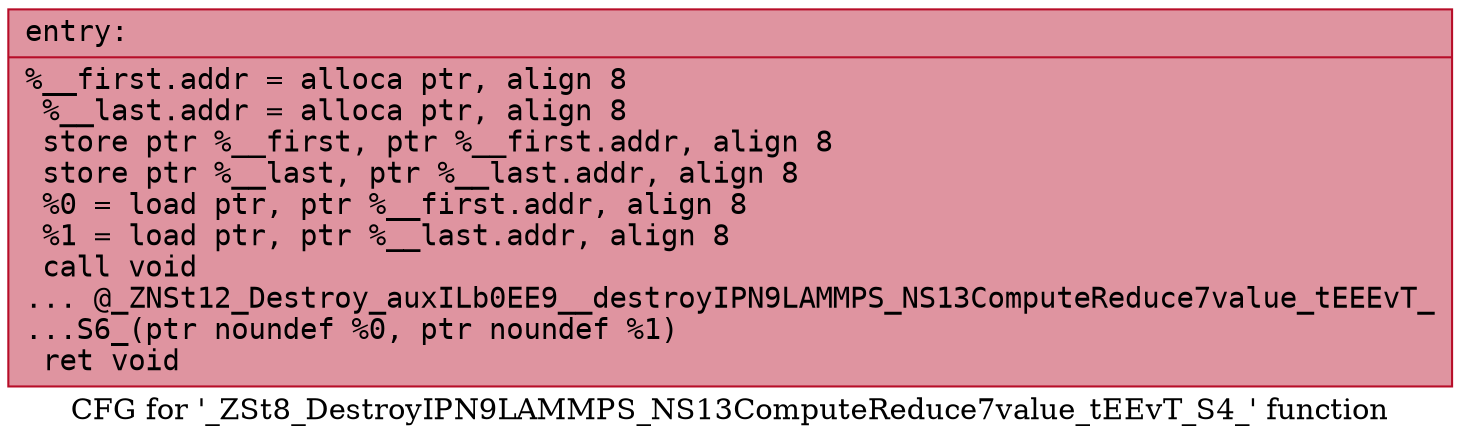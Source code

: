 digraph "CFG for '_ZSt8_DestroyIPN9LAMMPS_NS13ComputeReduce7value_tEEvT_S4_' function" {
	label="CFG for '_ZSt8_DestroyIPN9LAMMPS_NS13ComputeReduce7value_tEEvT_S4_' function";

	Node0x5591402a8ad0 [shape=record,color="#b70d28ff", style=filled, fillcolor="#b70d2870" fontname="Courier",label="{entry:\l|  %__first.addr = alloca ptr, align 8\l  %__last.addr = alloca ptr, align 8\l  store ptr %__first, ptr %__first.addr, align 8\l  store ptr %__last, ptr %__last.addr, align 8\l  %0 = load ptr, ptr %__first.addr, align 8\l  %1 = load ptr, ptr %__last.addr, align 8\l  call void\l... @_ZNSt12_Destroy_auxILb0EE9__destroyIPN9LAMMPS_NS13ComputeReduce7value_tEEEvT_\l...S6_(ptr noundef %0, ptr noundef %1)\l  ret void\l}"];
}
